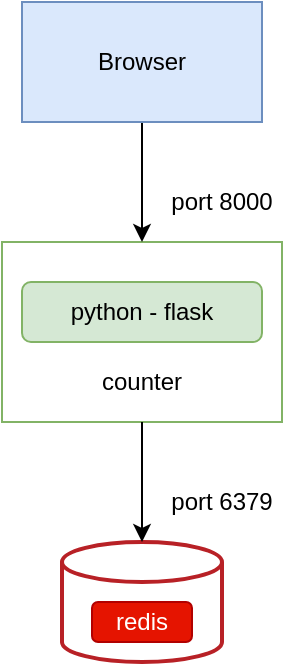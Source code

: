 <mxfile version="13.6.4" type="device"><diagram id="0KEEozPFAeV2apgIY4CB" name="Page-1"><mxGraphModel dx="2066" dy="1082" grid="1" gridSize="10" guides="1" tooltips="1" connect="1" arrows="1" fold="1" page="1" pageScale="1" pageWidth="850" pageHeight="1100" math="0" shadow="0"><root><mxCell id="0"/><mxCell id="1" parent="0"/><mxCell id="M-PN12_oZOqf8PNaEInf-4" value="" style="rounded=0;whiteSpace=wrap;html=1;strokeColor=#82b366;fillColor=none;" vertex="1" parent="1"><mxGeometry x="310" y="450" width="140" height="90" as="geometry"/></mxCell><mxCell id="M-PN12_oZOqf8PNaEInf-1" value="python - flask" style="rounded=1;whiteSpace=wrap;html=1;fillColor=#d5e8d4;strokeColor=#82b366;" vertex="1" parent="1"><mxGeometry x="320" y="470" width="120" height="30" as="geometry"/></mxCell><mxCell id="M-PN12_oZOqf8PNaEInf-3" value="" style="strokeWidth=2;html=1;shape=mxgraph.flowchart.database;whiteSpace=wrap;fillColor=none;strokeColor=#B82126;" vertex="1" parent="1"><mxGeometry x="340" y="600" width="80" height="60" as="geometry"/></mxCell><mxCell id="M-PN12_oZOqf8PNaEInf-12" value="" style="edgeStyle=orthogonalEdgeStyle;rounded=0;orthogonalLoop=1;jettySize=auto;html=1;entryX=0.5;entryY=0;entryDx=0;entryDy=0;entryPerimeter=0;exitX=0.5;exitY=1;exitDx=0;exitDy=0;" edge="1" parent="1" source="M-PN12_oZOqf8PNaEInf-4" target="M-PN12_oZOqf8PNaEInf-3"><mxGeometry relative="1" as="geometry"><mxPoint x="380" y="550" as="sourcePoint"/><mxPoint x="380" y="590" as="targetPoint"/></mxGeometry></mxCell><mxCell id="M-PN12_oZOqf8PNaEInf-6" value="counter" style="text;html=1;strokeColor=none;fillColor=none;align=center;verticalAlign=middle;whiteSpace=wrap;rounded=0;" vertex="1" parent="1"><mxGeometry x="360" y="510" width="40" height="20" as="geometry"/></mxCell><mxCell id="M-PN12_oZOqf8PNaEInf-7" value="redis" style="rounded=1;whiteSpace=wrap;html=1;strokeColor=#B20000;fillColor=#e51400;fontColor=#ffffff;" vertex="1" parent="1"><mxGeometry x="355" y="630" width="50" height="20" as="geometry"/></mxCell><mxCell id="M-PN12_oZOqf8PNaEInf-10" style="edgeStyle=orthogonalEdgeStyle;rounded=0;orthogonalLoop=1;jettySize=auto;html=1;" edge="1" parent="1" source="M-PN12_oZOqf8PNaEInf-9" target="M-PN12_oZOqf8PNaEInf-4"><mxGeometry relative="1" as="geometry"/></mxCell><mxCell id="M-PN12_oZOqf8PNaEInf-9" value="Browser" style="rounded=0;whiteSpace=wrap;html=1;fillColor=#dae8fc;strokeColor=#6c8ebf;" vertex="1" parent="1"><mxGeometry x="320" y="330" width="120" height="60" as="geometry"/></mxCell><mxCell id="M-PN12_oZOqf8PNaEInf-11" value="port 8000" style="text;html=1;strokeColor=none;fillColor=none;align=center;verticalAlign=middle;whiteSpace=wrap;rounded=0;" vertex="1" parent="1"><mxGeometry x="390" y="420" width="60" height="20" as="geometry"/></mxCell><mxCell id="M-PN12_oZOqf8PNaEInf-13" value="port 6379" style="text;html=1;strokeColor=none;fillColor=none;align=center;verticalAlign=middle;whiteSpace=wrap;rounded=0;" vertex="1" parent="1"><mxGeometry x="390" y="570" width="60" height="20" as="geometry"/></mxCell></root></mxGraphModel></diagram></mxfile>
